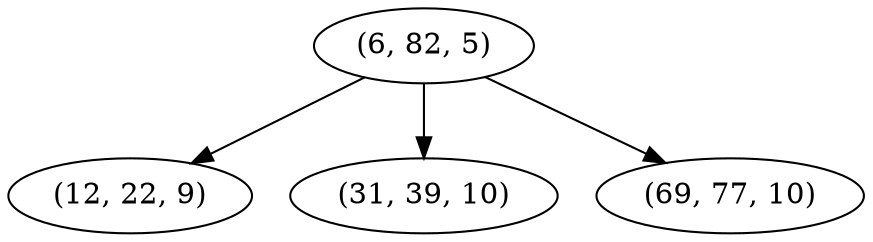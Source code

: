 digraph tree {
    "(6, 82, 5)";
    "(12, 22, 9)";
    "(31, 39, 10)";
    "(69, 77, 10)";
    "(6, 82, 5)" -> "(12, 22, 9)";
    "(6, 82, 5)" -> "(31, 39, 10)";
    "(6, 82, 5)" -> "(69, 77, 10)";
}
